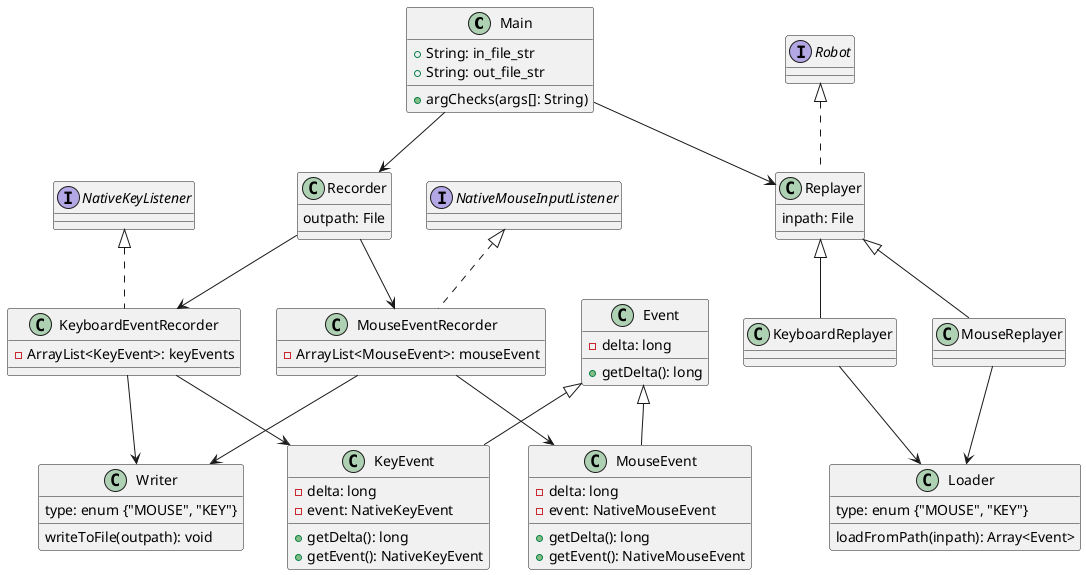 @startuml
class Main {
    ' takes in command line args to either start recording threads or start the robot reproducer
    + String: in_file_str
    + String: out_file_str
    + argChecks(args[]: String)
}

class Recorder {
    ' this class simply starts and synchronizes the keyboard and mouse event recorders
    outpath: File
}

class Replayer implements Robot {
    inpath: File
}

class KeyboardReplayer extends Replayer {
}

class MouseReplayer extends Replayer

class Writer {
    type: enum {"MOUSE", "KEY"}
    writeToFile(outpath): void
}

class Loader {
    type: enum {"MOUSE", "KEY"}
    loadFromPath(inpath): Array<Event>
}


class KeyboardEventRecorder implements NativeKeyListener {
    ' this thread will record keyboard input and save the input to an arraylist of keyevent. may potentially need multithreading and syncronization to allow multiple key presses to be recorded at the same time?
    - ArrayList<KeyEvent>: keyEvents
}

class MouseEventRecorder implements NativeMouseInputListener {
    ' this thread will record mouse input similarly to the keyboard recorder
    - ArrayList<MouseEvent>: mouseEvent
}

class Event {
    - delta: long
    + getDelta(): long

}
class KeyEvent extends Event {
    - delta: long
    - event: NativeKeyEvent
    + getDelta(): long
    + getEvent(): NativeKeyEvent
}

class MouseEvent extends Event {
    - delta: long
    - event: NativeMouseEvent
    + getDelta(): long
    + getEvent(): NativeMouseEvent
}

Main --> Recorder
Recorder --> MouseEventRecorder
Recorder --> KeyboardEventRecorder
MouseEventRecorder --> MouseEvent
KeyboardEventRecorder --> KeyEvent
Main --> Replayer

KeyboardReplayer --> Loader
MouseReplayer --> Loader

KeyboardEventRecorder --> Writer
MouseEventRecorder --> Writer


@enduml